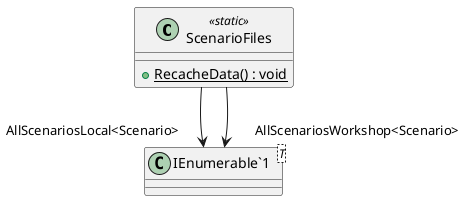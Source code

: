 @startuml
class ScenarioFiles <<static>> {
    + {static} RecacheData() : void
}
class "IEnumerable`1"<T> {
}
ScenarioFiles --> "AllScenariosLocal<Scenario>" "IEnumerable`1"
ScenarioFiles --> "AllScenariosWorkshop<Scenario>" "IEnumerable`1"
@enduml
